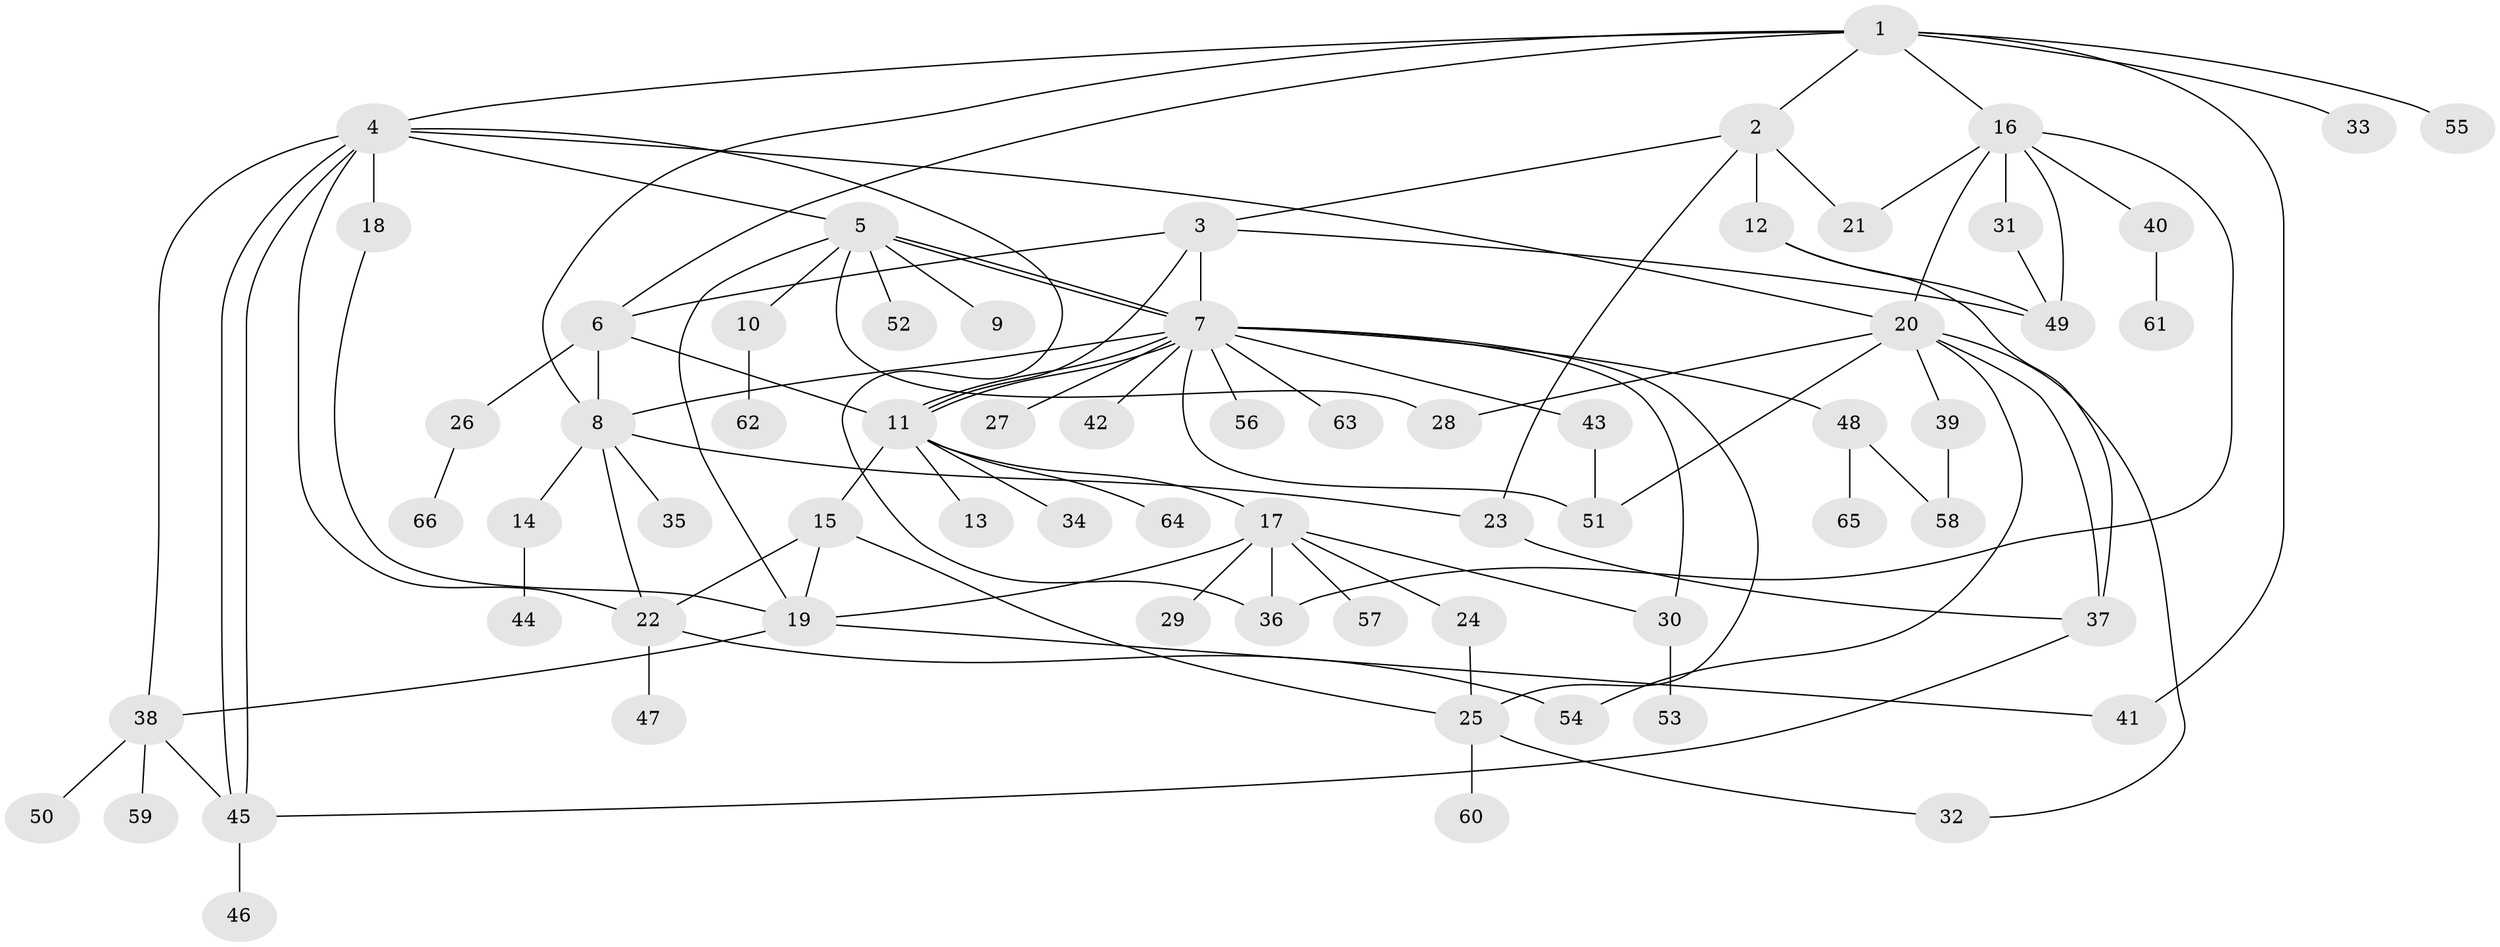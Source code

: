 // coarse degree distribution, {1: 0.7368421052631579, 2: 0.10526315789473684, 3: 0.05263157894736842, 12: 0.05263157894736842, 5: 0.05263157894736842}
// Generated by graph-tools (version 1.1) at 2025/51/03/04/25 21:51:02]
// undirected, 66 vertices, 102 edges
graph export_dot {
graph [start="1"]
  node [color=gray90,style=filled];
  1;
  2;
  3;
  4;
  5;
  6;
  7;
  8;
  9;
  10;
  11;
  12;
  13;
  14;
  15;
  16;
  17;
  18;
  19;
  20;
  21;
  22;
  23;
  24;
  25;
  26;
  27;
  28;
  29;
  30;
  31;
  32;
  33;
  34;
  35;
  36;
  37;
  38;
  39;
  40;
  41;
  42;
  43;
  44;
  45;
  46;
  47;
  48;
  49;
  50;
  51;
  52;
  53;
  54;
  55;
  56;
  57;
  58;
  59;
  60;
  61;
  62;
  63;
  64;
  65;
  66;
  1 -- 2;
  1 -- 4;
  1 -- 6;
  1 -- 8;
  1 -- 16;
  1 -- 33;
  1 -- 41;
  1 -- 55;
  2 -- 3;
  2 -- 12;
  2 -- 21;
  2 -- 23;
  3 -- 6;
  3 -- 7;
  3 -- 11;
  3 -- 49;
  4 -- 5;
  4 -- 18;
  4 -- 20;
  4 -- 22;
  4 -- 36;
  4 -- 38;
  4 -- 45;
  4 -- 45;
  5 -- 7;
  5 -- 7;
  5 -- 9;
  5 -- 10;
  5 -- 19;
  5 -- 28;
  5 -- 52;
  6 -- 8;
  6 -- 11;
  6 -- 26;
  7 -- 8;
  7 -- 11;
  7 -- 11;
  7 -- 25;
  7 -- 27;
  7 -- 30;
  7 -- 42;
  7 -- 43;
  7 -- 48;
  7 -- 51;
  7 -- 56;
  7 -- 63;
  8 -- 14;
  8 -- 22;
  8 -- 23;
  8 -- 35;
  10 -- 62;
  11 -- 13;
  11 -- 15;
  11 -- 17;
  11 -- 34;
  11 -- 64;
  12 -- 37;
  12 -- 49;
  14 -- 44;
  15 -- 19;
  15 -- 22;
  15 -- 25;
  16 -- 20;
  16 -- 21;
  16 -- 31;
  16 -- 36;
  16 -- 40;
  16 -- 49;
  17 -- 19;
  17 -- 24;
  17 -- 29;
  17 -- 30;
  17 -- 36;
  17 -- 57;
  18 -- 19;
  19 -- 38;
  19 -- 41;
  20 -- 28;
  20 -- 32;
  20 -- 37;
  20 -- 39;
  20 -- 51;
  20 -- 54;
  22 -- 47;
  22 -- 54;
  23 -- 37;
  24 -- 25;
  25 -- 32;
  25 -- 60;
  26 -- 66;
  30 -- 53;
  31 -- 49;
  37 -- 45;
  38 -- 45;
  38 -- 50;
  38 -- 59;
  39 -- 58;
  40 -- 61;
  43 -- 51;
  45 -- 46;
  48 -- 58;
  48 -- 65;
}
